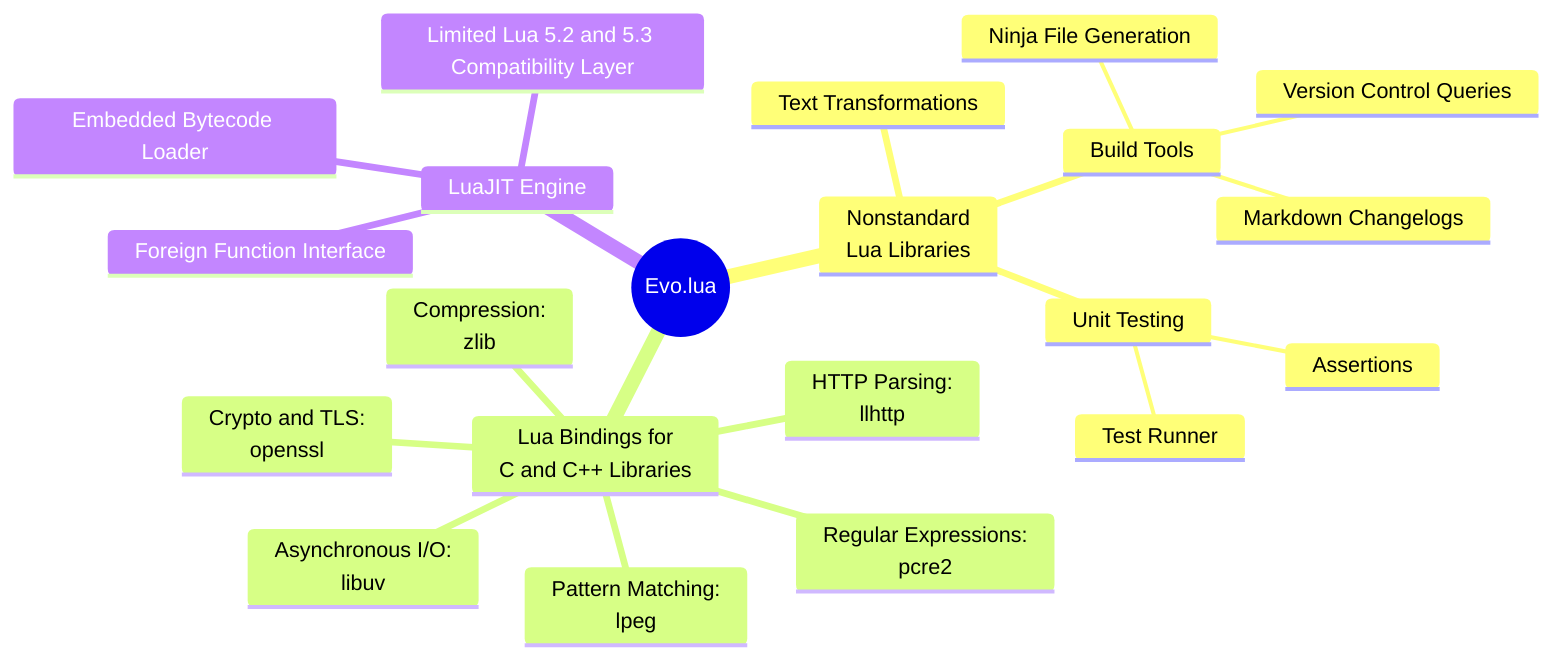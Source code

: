 mindmap
  root((Evo.lua))
    Nonstandard<br/>Lua Libraries
      Text Transformations
      Build Tools
        Ninja File Generation
        Markdown Changelogs
        Version Control Queries
      Unit Testing
        Test Runner
        Assertions
    Lua Bindings for<br/>C and C++ Libraries
      Asynchronous I/O:<br/>libuv
      Crypto and TLS:<br/>openssl
      Compression:<br/>zlib
      Regular Expressions:<br/>pcre2
      Pattern Matching:<br/>lpeg
      HTTP Parsing:<br/>llhttp
    LuaJIT Engine
      Foreign Function Interface
      Embedded Bytecode Loader
      Limited Lua 5.2 and 5.3 Compatibility Layer